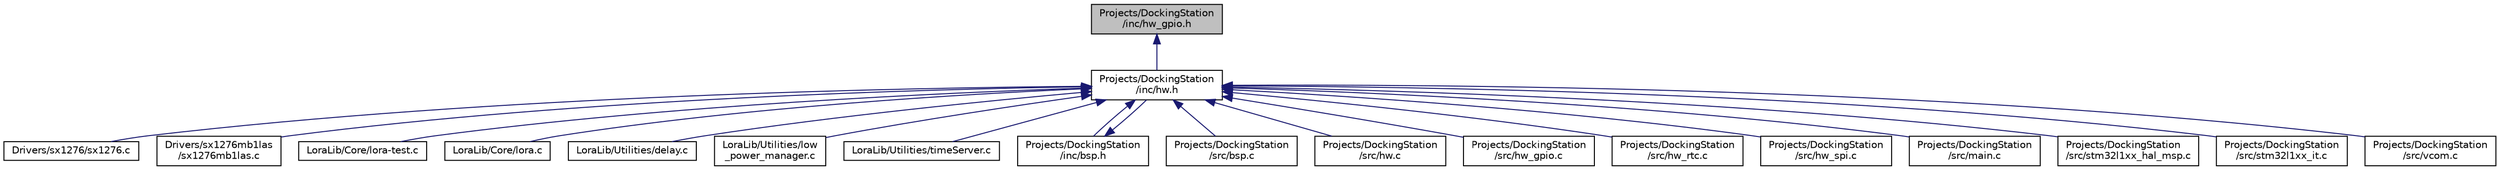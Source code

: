 digraph "Projects/DockingStation/inc/hw_gpio.h"
{
  edge [fontname="Helvetica",fontsize="10",labelfontname="Helvetica",labelfontsize="10"];
  node [fontname="Helvetica",fontsize="10",shape=record];
  Node1 [label="Projects/DockingStation\l/inc/hw_gpio.h",height=0.2,width=0.4,color="black", fillcolor="grey75", style="filled", fontcolor="black"];
  Node1 -> Node2 [dir="back",color="midnightblue",fontsize="10",style="solid"];
  Node2 [label="Projects/DockingStation\l/inc/hw.h",height=0.2,width=0.4,color="black", fillcolor="white", style="filled",URL="$hw_8h.html"];
  Node2 -> Node3 [dir="back",color="midnightblue",fontsize="10",style="solid"];
  Node3 [label="Drivers/sx1276/sx1276.c",height=0.2,width=0.4,color="black", fillcolor="white", style="filled",URL="$sx1276_8c.html",tooltip="SX1276 driver implementation "];
  Node2 -> Node4 [dir="back",color="midnightblue",fontsize="10",style="solid"];
  Node4 [label="Drivers/sx1276mb1las\l/sx1276mb1las.c",height=0.2,width=0.4,color="black", fillcolor="white", style="filled",URL="$sx1276mb1las_8c.html"];
  Node2 -> Node5 [dir="back",color="midnightblue",fontsize="10",style="solid"];
  Node5 [label="LoraLib/Core/lora-test.c",height=0.2,width=0.4,color="black", fillcolor="white", style="filled",URL="$lora-test_8c.html"];
  Node2 -> Node6 [dir="back",color="midnightblue",fontsize="10",style="solid"];
  Node6 [label="LoraLib/Core/lora.c",height=0.2,width=0.4,color="black", fillcolor="white", style="filled",URL="$lora_8c.html"];
  Node2 -> Node7 [dir="back",color="midnightblue",fontsize="10",style="solid"];
  Node7 [label="LoraLib/Utilities/delay.c",height=0.2,width=0.4,color="black", fillcolor="white", style="filled",URL="$delay_8c.html"];
  Node2 -> Node8 [dir="back",color="midnightblue",fontsize="10",style="solid"];
  Node8 [label="LoraLib/Utilities/low\l_power_manager.c",height=0.2,width=0.4,color="black", fillcolor="white", style="filled",URL="$low__power__manager_8c.html",tooltip="Low Power Manager "];
  Node2 -> Node9 [dir="back",color="midnightblue",fontsize="10",style="solid"];
  Node9 [label="LoraLib/Utilities/timeServer.c",height=0.2,width=0.4,color="black", fillcolor="white", style="filled",URL="$time_server_8c.html"];
  Node2 -> Node10 [dir="back",color="midnightblue",fontsize="10",style="solid"];
  Node10 [label="Projects/DockingStation\l/inc/bsp.h",height=0.2,width=0.4,color="black", fillcolor="white", style="filled",URL="$bsp_8h.html"];
  Node10 -> Node2 [dir="back",color="midnightblue",fontsize="10",style="solid"];
  Node2 -> Node11 [dir="back",color="midnightblue",fontsize="10",style="solid"];
  Node11 [label="Projects/DockingStation\l/src/bsp.c",height=0.2,width=0.4,color="black", fillcolor="white", style="filled",URL="$bsp_8c.html"];
  Node2 -> Node12 [dir="back",color="midnightblue",fontsize="10",style="solid"];
  Node12 [label="Projects/DockingStation\l/src/hw.c",height=0.2,width=0.4,color="black", fillcolor="white", style="filled",URL="$hw_8c.html"];
  Node2 -> Node13 [dir="back",color="midnightblue",fontsize="10",style="solid"];
  Node13 [label="Projects/DockingStation\l/src/hw_gpio.c",height=0.2,width=0.4,color="black", fillcolor="white", style="filled",URL="$hw__gpio_8c.html"];
  Node2 -> Node14 [dir="back",color="midnightblue",fontsize="10",style="solid"];
  Node14 [label="Projects/DockingStation\l/src/hw_rtc.c",height=0.2,width=0.4,color="black", fillcolor="white", style="filled",URL="$hw__rtc_8c.html"];
  Node2 -> Node15 [dir="back",color="midnightblue",fontsize="10",style="solid"];
  Node15 [label="Projects/DockingStation\l/src/hw_spi.c",height=0.2,width=0.4,color="black", fillcolor="white", style="filled",URL="$hw__spi_8c.html"];
  Node2 -> Node16 [dir="back",color="midnightblue",fontsize="10",style="solid"];
  Node16 [label="Projects/DockingStation\l/src/main.c",height=0.2,width=0.4,color="black", fillcolor="white", style="filled",URL="$main_8c.html"];
  Node2 -> Node17 [dir="back",color="midnightblue",fontsize="10",style="solid"];
  Node17 [label="Projects/DockingStation\l/src/stm32l1xx_hal_msp.c",height=0.2,width=0.4,color="black", fillcolor="white", style="filled",URL="$stm32l1xx__hal__msp_8c.html"];
  Node2 -> Node18 [dir="back",color="midnightblue",fontsize="10",style="solid"];
  Node18 [label="Projects/DockingStation\l/src/stm32l1xx_it.c",height=0.2,width=0.4,color="black", fillcolor="white", style="filled",URL="$stm32l1xx__it_8c.html",tooltip="Interrupt Service Routines. "];
  Node2 -> Node19 [dir="back",color="midnightblue",fontsize="10",style="solid"];
  Node19 [label="Projects/DockingStation\l/src/vcom.c",height=0.2,width=0.4,color="black", fillcolor="white", style="filled",URL="$vcom_8c.html"];
}
